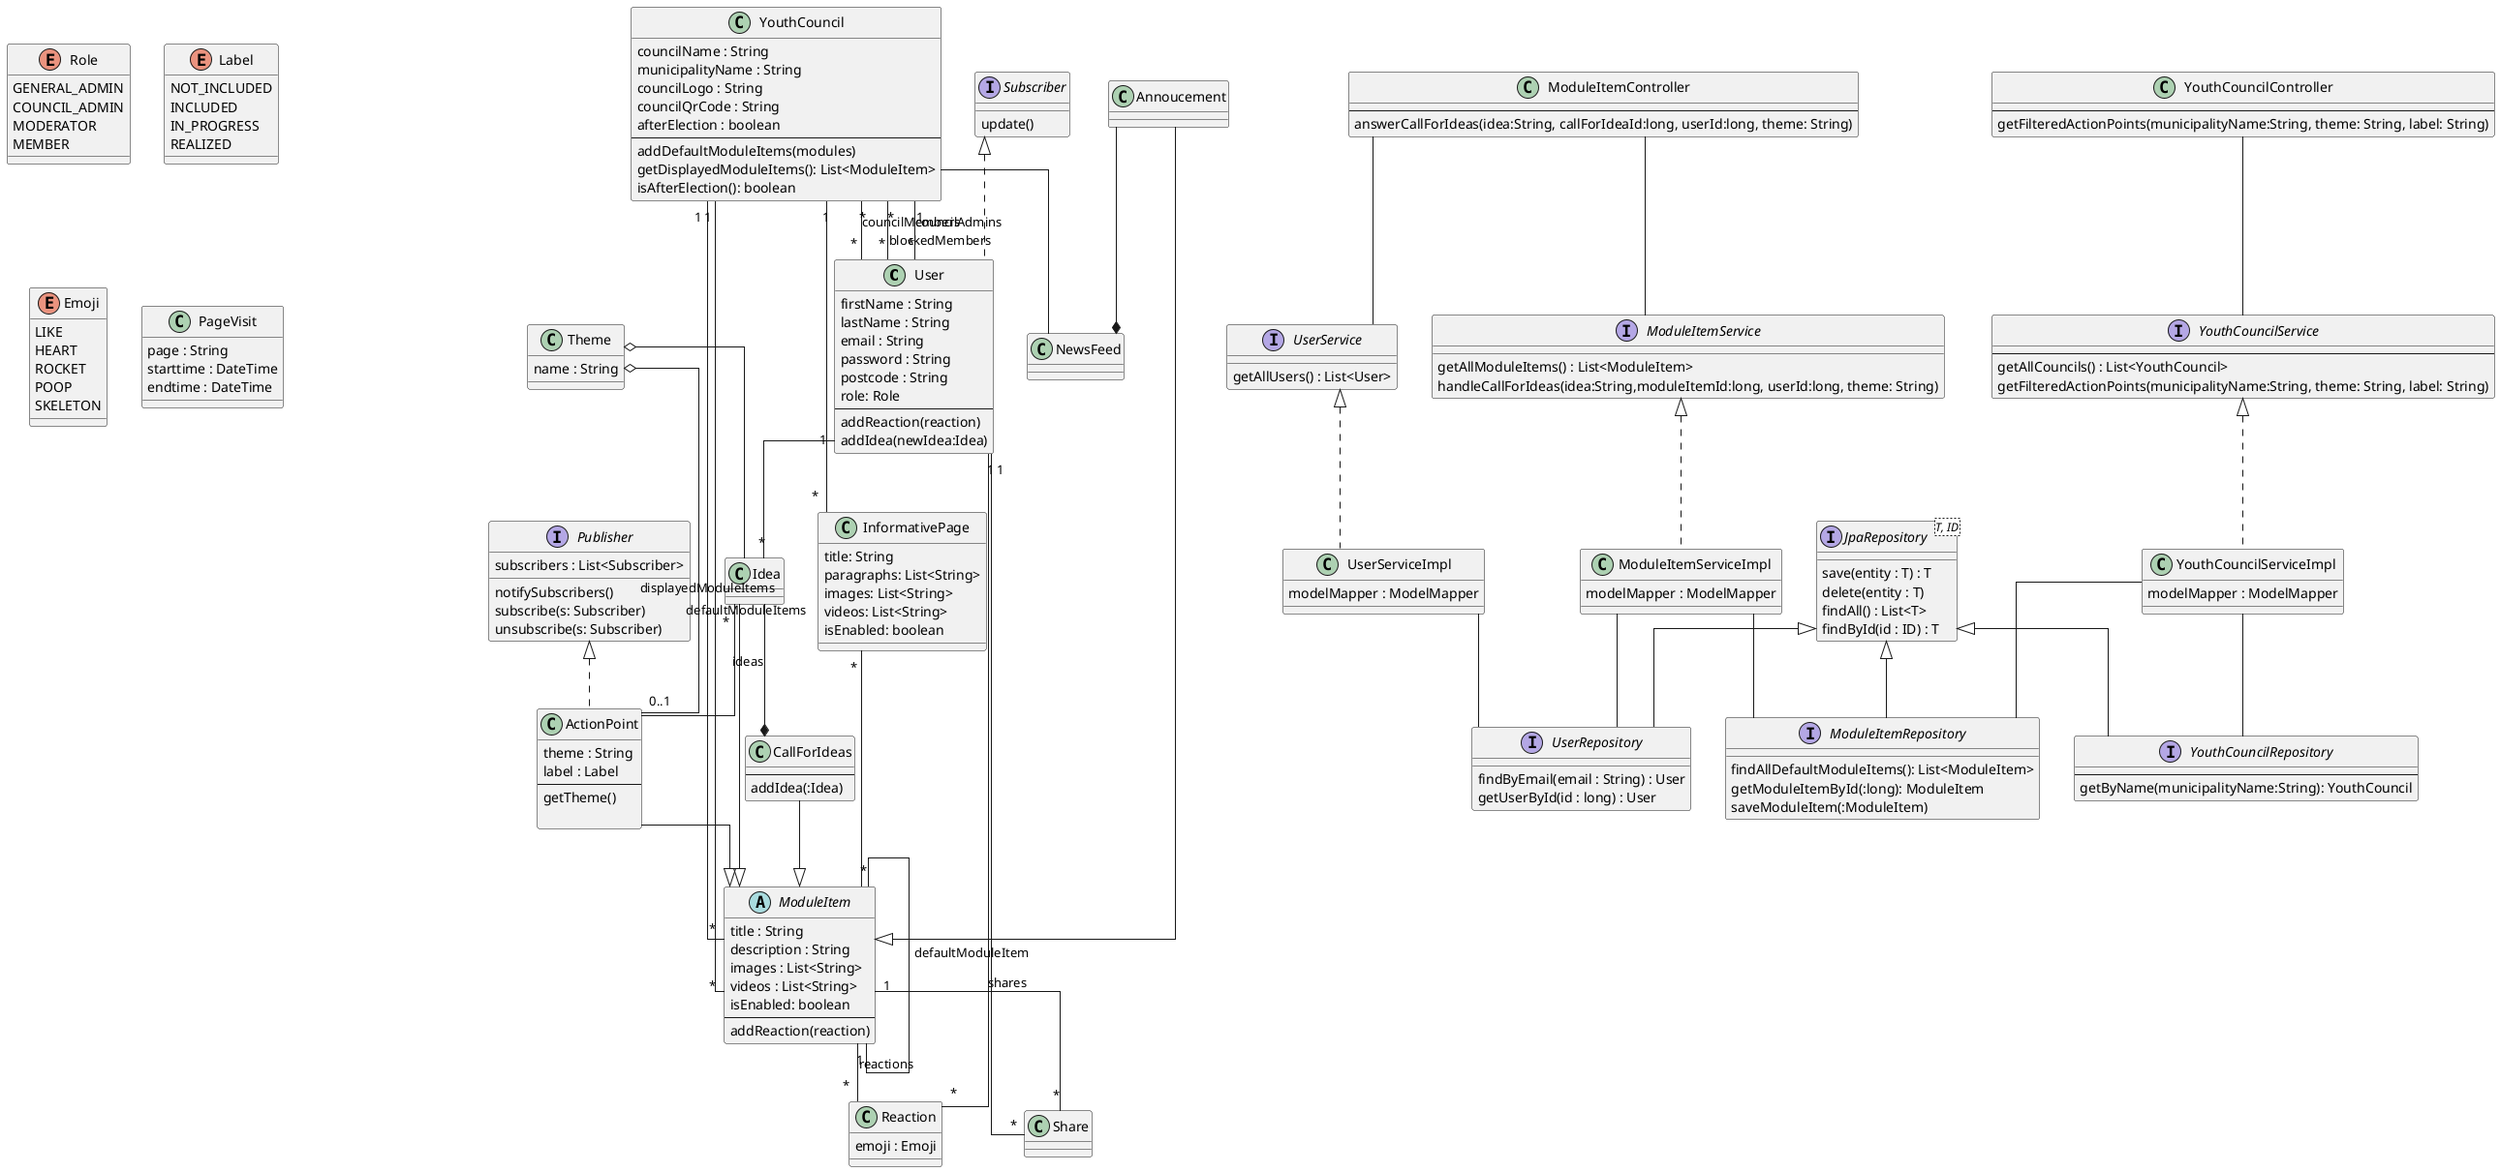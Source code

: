 @startuml
' tested userstories
'26 7
' 11 filter action points quickly find action points based on some options
'42 take part in the call for ideas
' add my idea to a call for ideas

class User implements Subscriber{
    firstName : String
    lastName : String
    email : String
    password : String
    postcode : String
    role: Role
    --
    addReaction(reaction)
    addIdea(newIdea:Idea)
}


skinparam linetype ortho


enum Role {
    GENERAL_ADMIN
    COUNCIL_ADMIN
    MODERATOR
    MEMBER
}

class YouthCouncil {
    councilName : String
    municipalityName : String
    councilLogo : String
    councilQrCode : String
    afterElection : boolean
    --
    addDefaultModuleItems(modules)
    getDisplayedModuleItems(): List<ModuleItem>
    isAfterElection(): boolean
}

abstract ModuleItem {
    title : String
    description : String
    images : List<String>
    videos : List<String>
    isEnabled: boolean
    --
    addReaction(reaction)
}

class CallForIdeas {
    --
    addIdea(:Idea)
}

class Idea {
}

class InformativePage {
    title: String
    paragraphs: List<String>
    images: List<String>
    videos: List<String>
    isEnabled: boolean
}

class ActionPoint implements Publisher{
    theme : String
    label : Label
    --
    getTheme()

}

class Annoucement {

}

class Theme {
    name : String
}

enum Label {
    NOT_INCLUDED
    INCLUDED
    IN_PROGRESS
    REALIZED
}

class NewsFeed {

}

class Reaction {
    emoji : Emoji
}

class Share {

}


enum Emoji {
    LIKE
    HEART
    ROCKET
    POOP
    SKELETON
}


ModuleItem -- ModuleItem : defaultModuleItem


CallForIdeas --|> ModuleItem
Idea --|> ModuleItem
Idea --* CallForIdeas : ideas
ActionPoint --|> ModuleItem
Annoucement --|> ModuleItem

YouthCouncil "*"--"*" User : councilMembers
YouthCouncil "*"--"*" User : blockedMembers
YouthCouncil "1"--"*" User : councilAdmins
YouthCouncil "1"--"*" InformativePage
InformativePage "*" -- "*" ModuleItem

YouthCouncil "1"--"*" ModuleItem : displayedModuleItems
YouthCouncil "1"--"*" ModuleItem : defaultModuleItems
YouthCouncil -- NewsFeed

User "1" -- "*" Idea
Idea "*"-- "0..1"ActionPoint


Theme o-- ActionPoint
Theme o-- Idea

Annoucement --* NewsFeed

ModuleItem "1" -- "*" Reaction : reactions
ModuleItem "1" -- "*" Share : shares

Share "*"--"1" User
Reaction "*"--"1" User
ModuleItemController -- UserService


' Start design class diagram
class PageVisit {
    page : String
    starttime : DateTime
    endtime : DateTime
}

interface UserRepository extends JpaRepository{
    findByEmail(email : String) : User
    getUserById(id : long) : User
}


interface ModuleItemRepository extends JpaRepository{
    findAllDefaultModuleItems(): List<ModuleItem>
    getModuleItemById(:long): ModuleItem
    saveModuleItem(:ModuleItem)
}

interface YouthCouncilRepository extends JpaRepository{
    --
    getByName(municipalityName:String): YouthCouncil
}

interface UserService{
    getAllUsers() : List<User>

}
class UserServiceImpl implements UserService{
    modelMapper : ModelMapper
}
interface ModuleItemService{
    getAllModuleItems() : List<ModuleItem>
    handleCallForIdeas(idea:String,moduleItemId:long, userId:long, theme: String)

}
class ModuleItemServiceImpl implements ModuleItemService{
    modelMapper : ModelMapper
}
interface YouthCouncilService{
    --
    getAllCouncils() : List<YouthCouncil>
    getFilteredActionPoints(municipalityName:String, theme: String, label: String)
}
class YouthCouncilServiceImpl implements YouthCouncilService{
    modelMapper : ModelMapper
}

class ModuleItemController{
    --
    answerCallForIdeas(idea:String, callForIdeaId:long, userId:long, theme: String)
}

class YouthCouncilController{
    --
    getFilteredActionPoints(municipalityName:String, theme: String, label: String)
}

interface JpaRepository<T, ID>{
    save(entity : T) : T
    delete(entity : T)
    findAll() : List<T>
    findById(id : ID) : T
}

interface Subscriber{
    update()
}

interface Publisher{
    subscribers : List<Subscriber>
    notifySubscribers()
    subscribe(s: Subscriber)
    unsubscribe(s: Subscriber)
}

UserServiceImpl -- UserRepository
ModuleItemServiceImpl -- ModuleItemRepository
YouthCouncilServiceImpl -- YouthCouncilRepository
YouthCouncilServiceImpl -- ModuleItemRepository
YouthCouncilController -- YouthCouncilService

ModuleItemServiceImpl -- UserRepository

ModuleItemController -- ModuleItemService
'ModuleItemServiceImpl -- ModuleItemRepository
'ModuleItemServiceImpl -- UserRepository

'We have a set of default modules
'When a default module is modified, the changes
'are saved as a new entry in the database

@enduml